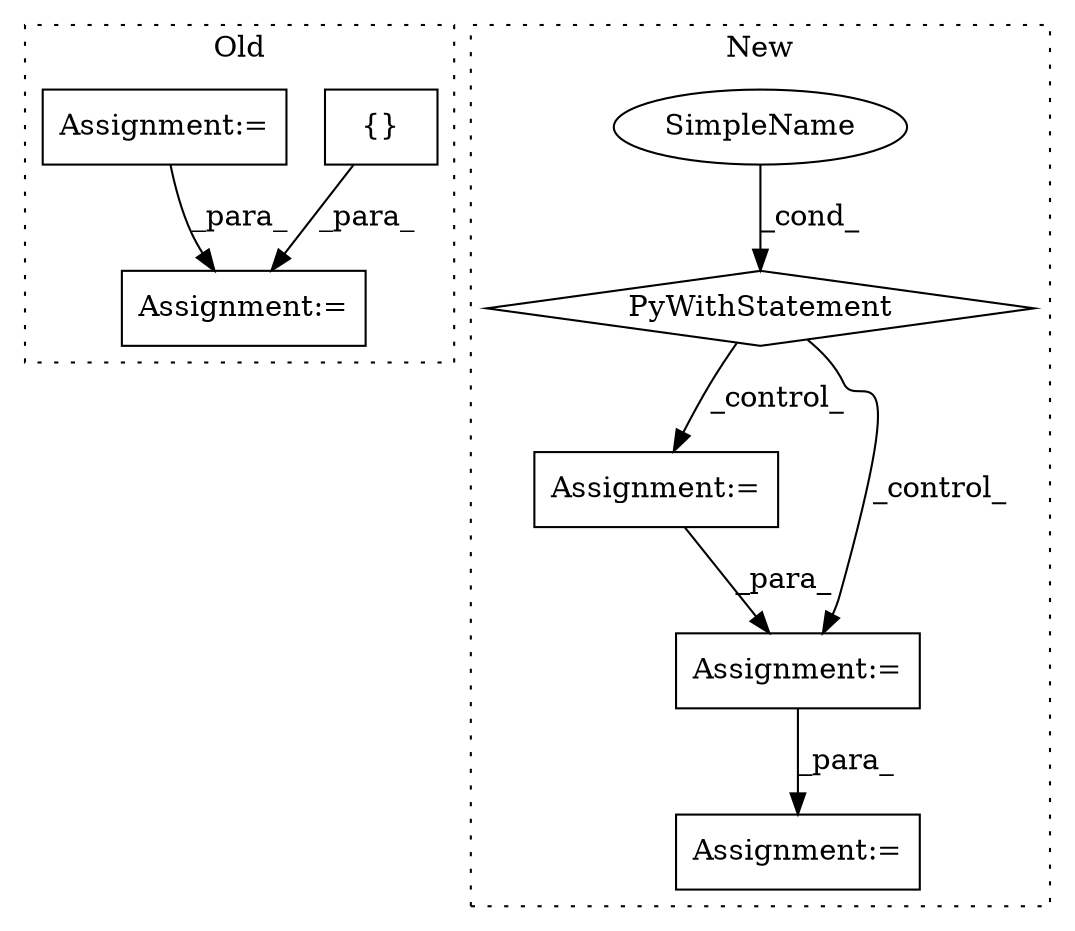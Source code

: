 digraph G {
subgraph cluster0 {
1 [label="{}" a="4" s="2244,2250" l="1,1" shape="box"];
6 [label="Assignment:=" a="7" s="2197" l="1" shape="box"];
8 [label="Assignment:=" a="7" s="1781" l="1" shape="box"];
label = "Old";
style="dotted";
}
subgraph cluster1 {
2 [label="PyWithStatement" a="104" s="1883,1917" l="10,2" shape="diamond"];
3 [label="Assignment:=" a="7" s="1931" l="7" shape="box"];
4 [label="SimpleName" a="42" s="" l="" shape="ellipse"];
5 [label="Assignment:=" a="7" s="2172" l="1" shape="box"];
7 [label="Assignment:=" a="7" s="2612" l="1" shape="box"];
label = "New";
style="dotted";
}
1 -> 6 [label="_para_"];
2 -> 3 [label="_control_"];
2 -> 5 [label="_control_"];
3 -> 5 [label="_para_"];
4 -> 2 [label="_cond_"];
5 -> 7 [label="_para_"];
8 -> 6 [label="_para_"];
}